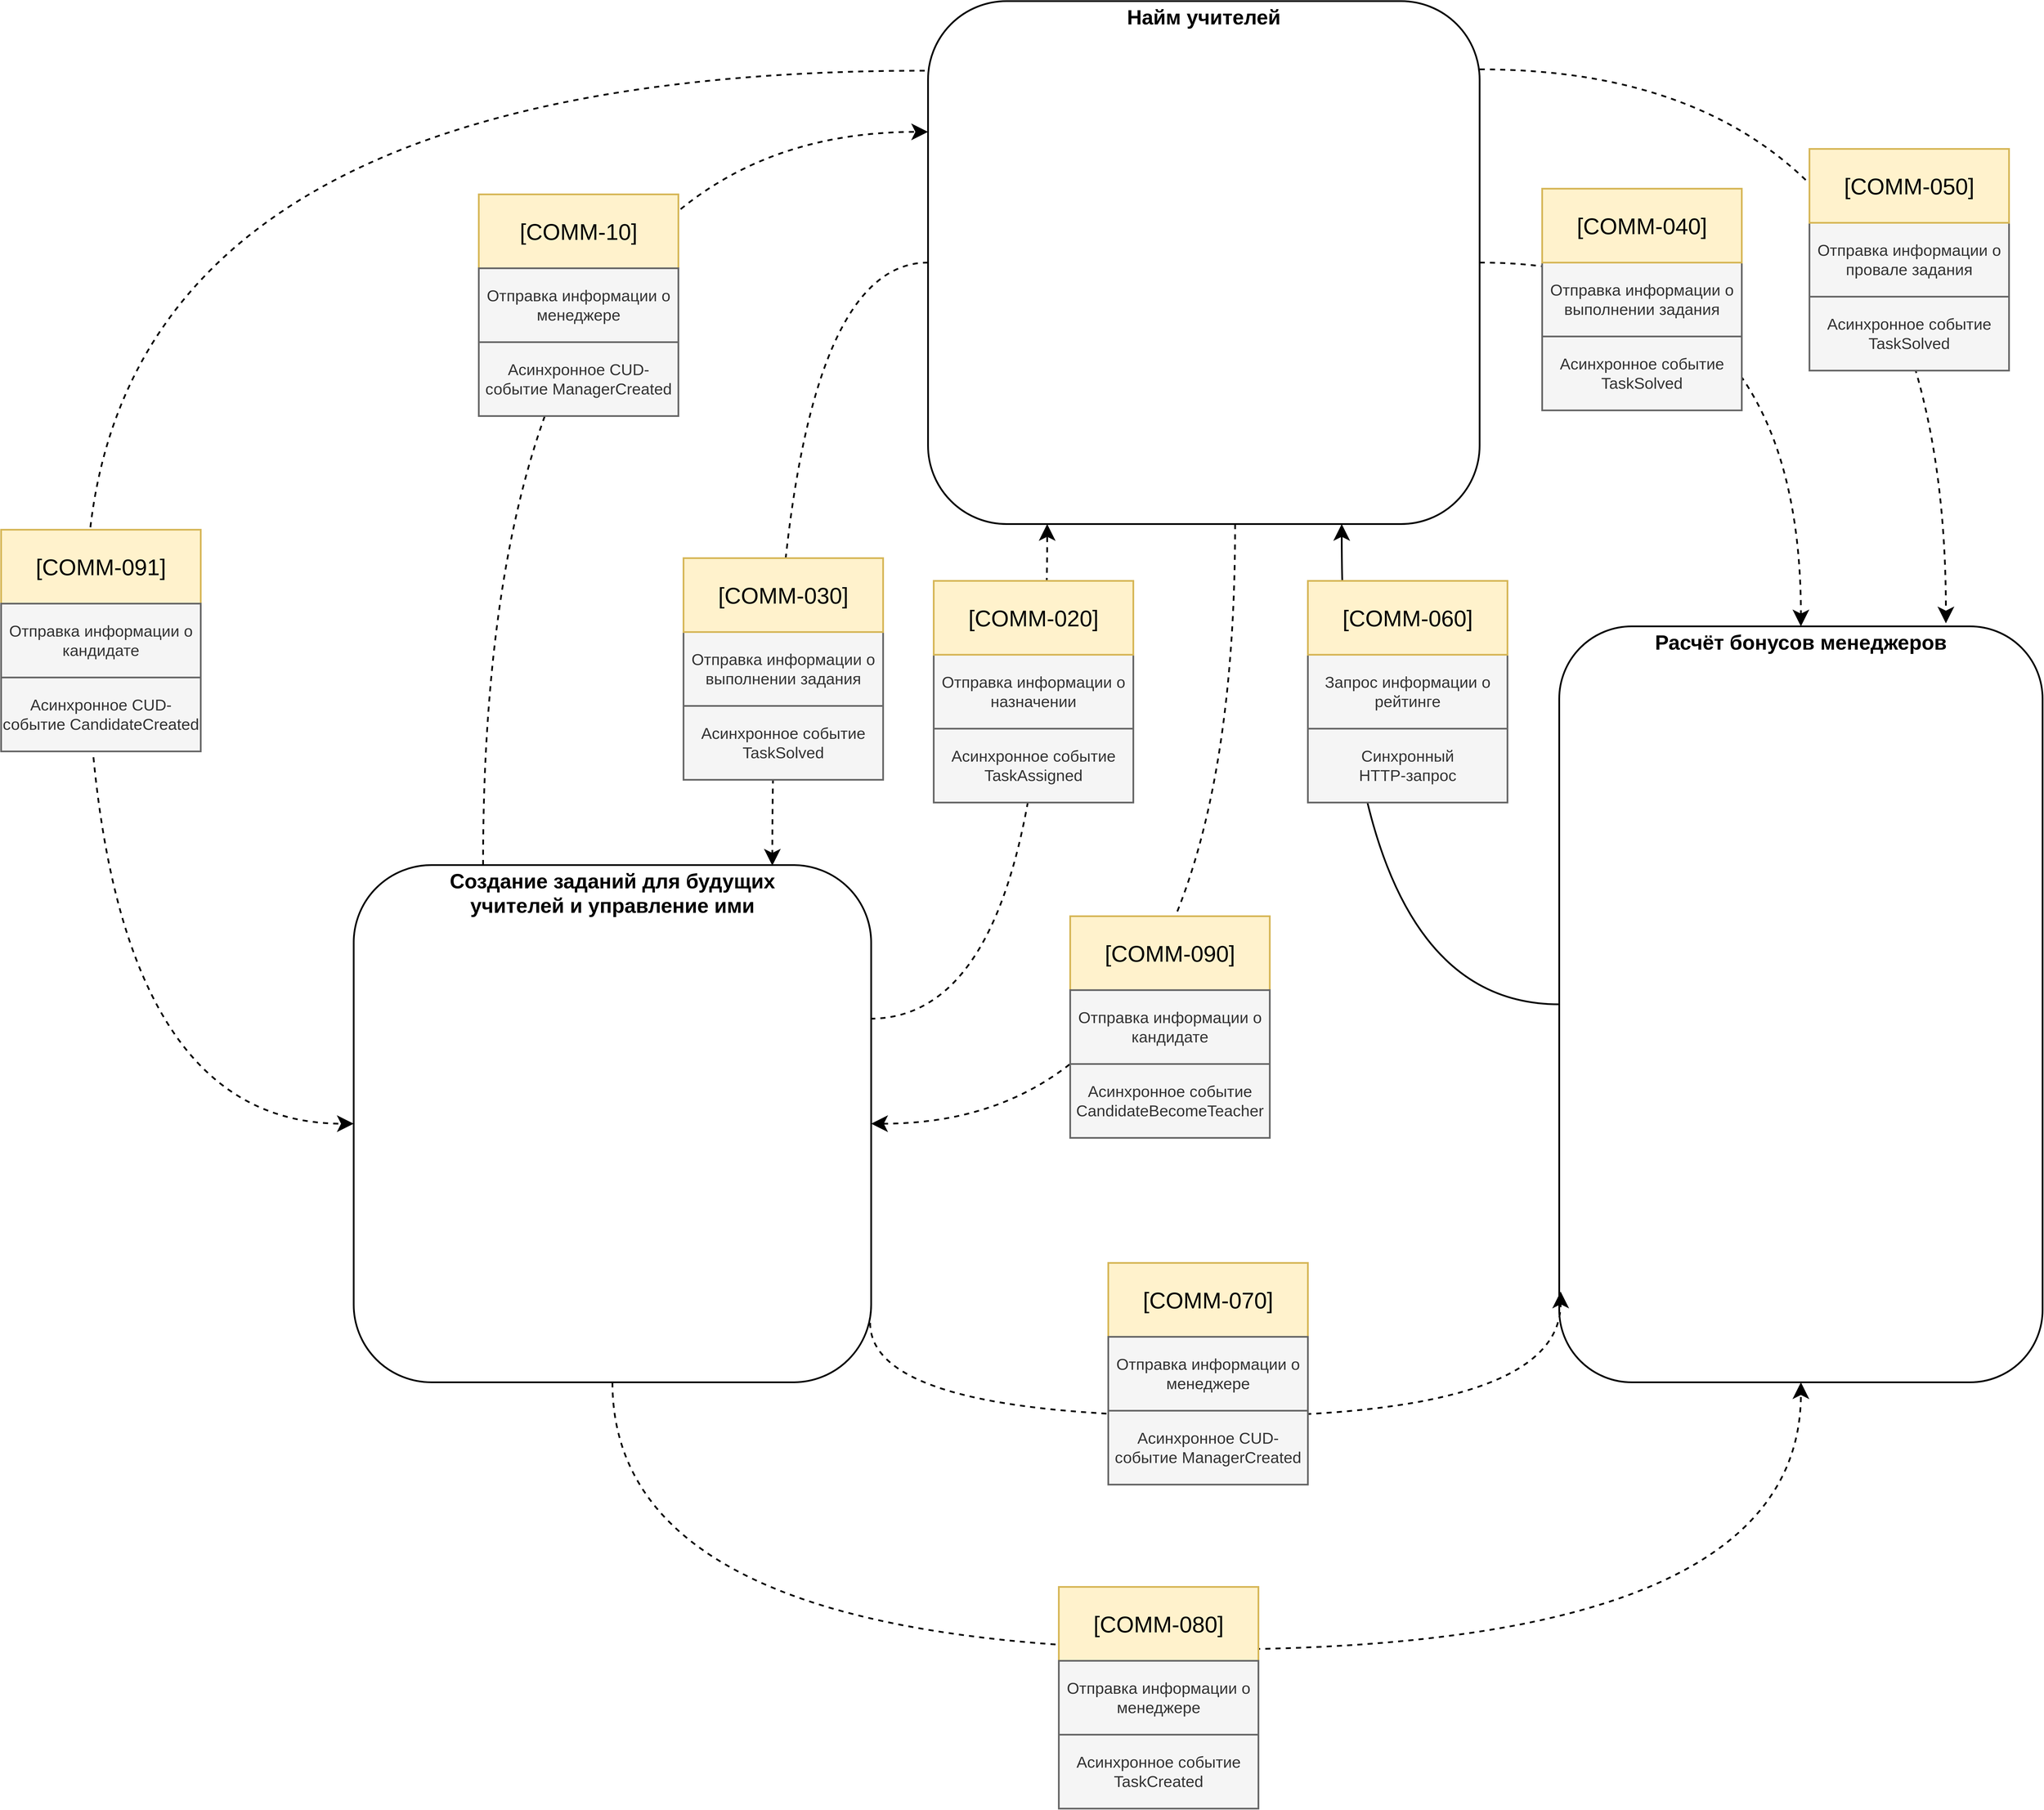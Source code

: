 <mxfile version="27.0.9">
  <diagram name="Страница — 1" id="C3g3TtoIz2z9NgcDx9gs">
    <mxGraphModel dx="7137" dy="4537" grid="1" gridSize="10" guides="1" tooltips="1" connect="1" arrows="1" fold="1" page="1" pageScale="1" pageWidth="827" pageHeight="1169" math="0" shadow="0">
      <root>
        <mxCell id="0" />
        <mxCell id="1" parent="0" />
        <mxCell id="ggSJOadMa6ppAcc97rQS-37" style="edgeStyle=orthogonalEdgeStyle;shape=connector;curved=1;rounded=0;orthogonalLoop=1;jettySize=auto;html=1;entryX=0.216;entryY=1;entryDx=0;entryDy=0;entryPerimeter=0;dashed=1;strokeColor=default;strokeWidth=3;align=center;verticalAlign=middle;fontFamily=Helvetica;fontSize=11;fontColor=default;labelBackgroundColor=default;endArrow=classic;endSize=20;exitX=0.998;exitY=0.297;exitDx=0;exitDy=0;exitPerimeter=0;" edge="1" parent="1" source="ggSJOadMa6ppAcc97rQS-3" target="ggSJOadMa6ppAcc97rQS-4">
          <mxGeometry relative="1" as="geometry" />
        </mxCell>
        <mxCell id="ggSJOadMa6ppAcc97rQS-44" style="edgeStyle=orthogonalEdgeStyle;shape=connector;curved=1;rounded=0;orthogonalLoop=1;jettySize=auto;html=1;entryX=0.75;entryY=1;entryDx=0;entryDy=0;strokeColor=default;strokeWidth=3;align=center;verticalAlign=middle;fontFamily=Helvetica;fontSize=11;fontColor=default;labelBackgroundColor=default;endArrow=classic;endSize=20;" edge="1" parent="1" source="ggSJOadMa6ppAcc97rQS-2" target="ggSJOadMa6ppAcc97rQS-4">
          <mxGeometry relative="1" as="geometry" />
        </mxCell>
        <mxCell id="ggSJOadMa6ppAcc97rQS-2" value="&lt;font style=&quot;font-size: 36px;&quot;&gt;Расчёт бонусов менеджеров&lt;/font&gt;" style="rounded=1;whiteSpace=wrap;html=1;fontFamily=Helvetica;fontSize=11;fontColor=default;labelBackgroundColor=default;verticalAlign=top;align=center;fontStyle=1;strokeWidth=3;" vertex="1" parent="1">
          <mxGeometry x="680" y="220" width="850" height="1330" as="geometry" />
        </mxCell>
        <mxCell id="ggSJOadMa6ppAcc97rQS-13" style="edgeStyle=orthogonalEdgeStyle;shape=connector;curved=1;rounded=0;orthogonalLoop=1;jettySize=auto;html=1;dashed=1;strokeColor=default;strokeWidth=3;align=center;verticalAlign=middle;fontFamily=Helvetica;fontSize=11;fontColor=default;labelBackgroundColor=default;endArrow=classic;entryX=0;entryY=0.25;entryDx=0;entryDy=0;exitX=0.25;exitY=0;exitDx=0;exitDy=0;endSize=20;" edge="1" parent="1" source="ggSJOadMa6ppAcc97rQS-3" target="ggSJOadMa6ppAcc97rQS-4">
          <mxGeometry relative="1" as="geometry">
            <mxPoint x="-820" y="-510" as="targetPoint" />
          </mxGeometry>
        </mxCell>
        <mxCell id="ggSJOadMa6ppAcc97rQS-51" style="edgeStyle=orthogonalEdgeStyle;shape=connector;curved=1;rounded=0;orthogonalLoop=1;jettySize=auto;html=1;entryX=0.5;entryY=1;entryDx=0;entryDy=0;dashed=1;strokeColor=default;strokeWidth=3;align=center;verticalAlign=middle;fontFamily=Helvetica;fontSize=11;fontColor=default;labelBackgroundColor=default;endArrow=classic;endSize=20;exitX=0.5;exitY=1;exitDx=0;exitDy=0;" edge="1" parent="1" source="ggSJOadMa6ppAcc97rQS-3" target="ggSJOadMa6ppAcc97rQS-2">
          <mxGeometry relative="1" as="geometry">
            <Array as="points">
              <mxPoint x="-985" y="2020" />
              <mxPoint x="1105" y="2020" />
            </Array>
          </mxGeometry>
        </mxCell>
        <mxCell id="ggSJOadMa6ppAcc97rQS-3" value="&lt;font style=&quot;font-size: 36px;&quot;&gt;Создание заданий для будущих &lt;br&gt;учителей и управление ими&lt;/font&gt;" style="rounded=1;whiteSpace=wrap;html=1;fontFamily=Helvetica;fontSize=11;fontColor=default;labelBackgroundColor=default;verticalAlign=top;align=center;fontStyle=1;strokeWidth=3;" vertex="1" parent="1">
          <mxGeometry x="-1440" y="640" width="910" height="910" as="geometry" />
        </mxCell>
        <mxCell id="ggSJOadMa6ppAcc97rQS-33" style="edgeStyle=orthogonalEdgeStyle;shape=connector;curved=1;rounded=0;orthogonalLoop=1;jettySize=auto;html=1;dashed=1;strokeColor=default;strokeWidth=3;align=center;verticalAlign=middle;fontFamily=Helvetica;fontSize=11;fontColor=default;labelBackgroundColor=default;endArrow=classic;endSize=20;" edge="1" parent="1" source="ggSJOadMa6ppAcc97rQS-4" target="ggSJOadMa6ppAcc97rQS-2">
          <mxGeometry relative="1" as="geometry" />
        </mxCell>
        <mxCell id="ggSJOadMa6ppAcc97rQS-56" style="edgeStyle=orthogonalEdgeStyle;shape=connector;curved=1;rounded=0;orthogonalLoop=1;jettySize=auto;html=1;dashed=1;strokeColor=default;strokeWidth=3;align=center;verticalAlign=middle;fontFamily=Helvetica;fontSize=11;fontColor=default;labelBackgroundColor=default;endArrow=classic;endSize=20;entryX=1;entryY=0.5;entryDx=0;entryDy=0;" edge="1" parent="1" source="ggSJOadMa6ppAcc97rQS-4" target="ggSJOadMa6ppAcc97rQS-3">
          <mxGeometry relative="1" as="geometry">
            <mxPoint x="55" y="990" as="targetPoint" />
            <Array as="points">
              <mxPoint x="110" y="1095" />
            </Array>
          </mxGeometry>
        </mxCell>
        <mxCell id="ggSJOadMa6ppAcc97rQS-4" value="&lt;font style=&quot;font-size: 36px;&quot;&gt;Найм учителей&lt;/font&gt;" style="rounded=1;whiteSpace=wrap;html=1;fontFamily=Helvetica;fontSize=11;fontColor=default;labelBackgroundColor=default;verticalAlign=top;align=center;fontStyle=1;strokeWidth=3;" vertex="1" parent="1">
          <mxGeometry x="-430" y="-880" width="970" height="920" as="geometry" />
        </mxCell>
        <mxCell id="ggSJOadMa6ppAcc97rQS-14" value="[COMM-10]" style="rounded=0;whiteSpace=wrap;html=1;fontFamily=Helvetica;fontSize=40;labelBackgroundColor=none;fillColor=#fff2cc;strokeColor=#d6b656;strokeWidth=3;" vertex="1" parent="1">
          <mxGeometry x="-1220" y="-540" width="351" height="130" as="geometry" />
        </mxCell>
        <mxCell id="ggSJOadMa6ppAcc97rQS-18" value="Отправка информации о менеджере" style="rounded=0;whiteSpace=wrap;html=1;fontFamily=Helvetica;fontSize=28;labelBackgroundColor=none;fillColor=#f5f5f5;strokeColor=#666666;fontColor=#333333;strokeWidth=3;" vertex="1" parent="1">
          <mxGeometry x="-1220" y="-410" width="351" height="130" as="geometry" />
        </mxCell>
        <mxCell id="ggSJOadMa6ppAcc97rQS-19" value="Асинхронное CUD-событие ManagerCreated" style="rounded=0;whiteSpace=wrap;html=1;fontFamily=Helvetica;fontSize=28;labelBackgroundColor=none;fillColor=#f5f5f5;strokeColor=#666666;fontColor=#333333;strokeWidth=3;" vertex="1" parent="1">
          <mxGeometry x="-1220" y="-280" width="351" height="130" as="geometry" />
        </mxCell>
        <mxCell id="ggSJOadMa6ppAcc97rQS-25" value="Отправка информации о назначении" style="rounded=0;whiteSpace=wrap;html=1;fontFamily=Helvetica;fontSize=28;labelBackgroundColor=none;fillColor=#f5f5f5;strokeColor=#666666;fontColor=#333333;strokeWidth=3;" vertex="1" parent="1">
          <mxGeometry x="-420" y="270" width="351" height="130" as="geometry" />
        </mxCell>
        <mxCell id="ggSJOadMa6ppAcc97rQS-26" value="Асинхронное событие TaskAssigned" style="rounded=0;whiteSpace=wrap;html=1;fontFamily=Helvetica;fontSize=28;labelBackgroundColor=none;fillColor=#f5f5f5;strokeColor=#666666;fontColor=#333333;strokeWidth=3;" vertex="1" parent="1">
          <mxGeometry x="-420" y="400" width="351" height="130" as="geometry" />
        </mxCell>
        <mxCell id="ggSJOadMa6ppAcc97rQS-27" value="[COMM-020]" style="rounded=0;whiteSpace=wrap;html=1;fontFamily=Helvetica;fontSize=40;labelBackgroundColor=none;fillColor=#fff2cc;strokeColor=#d6b656;strokeWidth=3;" vertex="1" parent="1">
          <mxGeometry x="-420" y="140" width="351" height="130" as="geometry" />
        </mxCell>
        <mxCell id="ggSJOadMa6ppAcc97rQS-29" style="edgeStyle=orthogonalEdgeStyle;shape=connector;curved=1;rounded=0;orthogonalLoop=1;jettySize=auto;html=1;entryX=0.809;entryY=0.001;entryDx=0;entryDy=0;entryPerimeter=0;dashed=1;strokeColor=default;strokeWidth=3;align=center;verticalAlign=middle;fontFamily=Helvetica;fontSize=11;fontColor=default;labelBackgroundColor=default;endArrow=classic;endSize=20;" edge="1" parent="1" source="ggSJOadMa6ppAcc97rQS-4" target="ggSJOadMa6ppAcc97rQS-3">
          <mxGeometry relative="1" as="geometry" />
        </mxCell>
        <mxCell id="ggSJOadMa6ppAcc97rQS-30" value="Отправка информации о выполнении задания" style="rounded=0;whiteSpace=wrap;html=1;fontFamily=Helvetica;fontSize=28;labelBackgroundColor=none;fillColor=#f5f5f5;strokeColor=#666666;fontColor=#333333;strokeWidth=3;" vertex="1" parent="1">
          <mxGeometry x="-860" y="230" width="351" height="130" as="geometry" />
        </mxCell>
        <mxCell id="ggSJOadMa6ppAcc97rQS-31" value="Асинхронное событие TaskSolved" style="rounded=0;whiteSpace=wrap;html=1;fontFamily=Helvetica;fontSize=28;labelBackgroundColor=none;fillColor=#f5f5f5;strokeColor=#666666;fontColor=#333333;strokeWidth=3;" vertex="1" parent="1">
          <mxGeometry x="-860" y="360" width="351" height="130" as="geometry" />
        </mxCell>
        <mxCell id="ggSJOadMa6ppAcc97rQS-32" value="[COMM-030]" style="rounded=0;whiteSpace=wrap;html=1;fontFamily=Helvetica;fontSize=40;labelBackgroundColor=none;fillColor=#fff2cc;strokeColor=#d6b656;strokeWidth=3;" vertex="1" parent="1">
          <mxGeometry x="-860" y="100" width="351" height="130" as="geometry" />
        </mxCell>
        <mxCell id="ggSJOadMa6ppAcc97rQS-34" value="Отправка информации о выполнении задания" style="rounded=0;whiteSpace=wrap;html=1;fontFamily=Helvetica;fontSize=28;labelBackgroundColor=none;fillColor=#f5f5f5;strokeColor=#666666;fontColor=#333333;strokeWidth=3;" vertex="1" parent="1">
          <mxGeometry x="650" y="-420" width="351" height="130" as="geometry" />
        </mxCell>
        <mxCell id="ggSJOadMa6ppAcc97rQS-35" value="Асинхронное событие TaskSolved" style="rounded=0;whiteSpace=wrap;html=1;fontFamily=Helvetica;fontSize=28;labelBackgroundColor=none;fillColor=#f5f5f5;strokeColor=#666666;fontColor=#333333;strokeWidth=3;" vertex="1" parent="1">
          <mxGeometry x="650" y="-290" width="351" height="130" as="geometry" />
        </mxCell>
        <mxCell id="ggSJOadMa6ppAcc97rQS-36" value="[COMM-040]" style="rounded=0;whiteSpace=wrap;html=1;fontFamily=Helvetica;fontSize=40;labelBackgroundColor=none;fillColor=#fff2cc;strokeColor=#d6b656;strokeWidth=3;" vertex="1" parent="1">
          <mxGeometry x="650" y="-550" width="351" height="130" as="geometry" />
        </mxCell>
        <mxCell id="ggSJOadMa6ppAcc97rQS-38" style="edgeStyle=orthogonalEdgeStyle;shape=connector;curved=1;rounded=0;orthogonalLoop=1;jettySize=auto;html=1;dashed=1;strokeColor=default;strokeWidth=3;align=center;verticalAlign=middle;fontFamily=Helvetica;fontSize=11;fontColor=default;labelBackgroundColor=default;endArrow=classic;entryX=0.8;entryY=-0.004;entryDx=0;entryDy=0;entryPerimeter=0;endSize=20;" edge="1" parent="1" source="ggSJOadMa6ppAcc97rQS-4" target="ggSJOadMa6ppAcc97rQS-2">
          <mxGeometry relative="1" as="geometry">
            <mxPoint x="880" y="-830" as="sourcePoint" />
            <mxPoint x="1445" y="-190" as="targetPoint" />
            <Array as="points">
              <mxPoint x="1360" y="-760" />
            </Array>
          </mxGeometry>
        </mxCell>
        <mxCell id="ggSJOadMa6ppAcc97rQS-39" value="Отправка информации о провале задания" style="rounded=0;whiteSpace=wrap;html=1;fontFamily=Helvetica;fontSize=28;labelBackgroundColor=none;fillColor=#f5f5f5;strokeColor=#666666;fontColor=#333333;strokeWidth=3;" vertex="1" parent="1">
          <mxGeometry x="1120" y="-490" width="351" height="130" as="geometry" />
        </mxCell>
        <mxCell id="ggSJOadMa6ppAcc97rQS-40" value="Асинхронное событие TaskSolved" style="rounded=0;whiteSpace=wrap;html=1;fontFamily=Helvetica;fontSize=28;labelBackgroundColor=none;fillColor=#f5f5f5;strokeColor=#666666;fontColor=#333333;strokeWidth=3;" vertex="1" parent="1">
          <mxGeometry x="1120" y="-360" width="351" height="130" as="geometry" />
        </mxCell>
        <mxCell id="ggSJOadMa6ppAcc97rQS-41" value="[COMM-050]" style="rounded=0;whiteSpace=wrap;html=1;fontFamily=Helvetica;fontSize=40;labelBackgroundColor=none;fillColor=#fff2cc;strokeColor=#d6b656;strokeWidth=3;" vertex="1" parent="1">
          <mxGeometry x="1120" y="-620" width="351" height="130" as="geometry" />
        </mxCell>
        <mxCell id="ggSJOadMa6ppAcc97rQS-45" value="Запрос информации о рейтинге" style="rounded=0;whiteSpace=wrap;html=1;fontFamily=Helvetica;fontSize=28;labelBackgroundColor=none;fillColor=#f5f5f5;strokeColor=#666666;fontColor=#333333;strokeWidth=3;" vertex="1" parent="1">
          <mxGeometry x="238" y="270" width="351" height="130" as="geometry" />
        </mxCell>
        <mxCell id="ggSJOadMa6ppAcc97rQS-46" value="Синхронный &lt;br&gt;HTTP-запрос" style="rounded=0;whiteSpace=wrap;html=1;fontFamily=Helvetica;fontSize=28;labelBackgroundColor=none;fillColor=#f5f5f5;strokeColor=#666666;fontColor=#333333;strokeWidth=3;" vertex="1" parent="1">
          <mxGeometry x="238" y="400" width="351" height="130" as="geometry" />
        </mxCell>
        <mxCell id="ggSJOadMa6ppAcc97rQS-47" value="[COMM-060]" style="rounded=0;whiteSpace=wrap;html=1;fontFamily=Helvetica;fontSize=40;labelBackgroundColor=none;fillColor=#fff2cc;strokeColor=#d6b656;strokeWidth=3;" vertex="1" parent="1">
          <mxGeometry x="238" y="140" width="351" height="130" as="geometry" />
        </mxCell>
        <mxCell id="ggSJOadMa6ppAcc97rQS-49" style="edgeStyle=orthogonalEdgeStyle;shape=connector;curved=1;rounded=0;orthogonalLoop=1;jettySize=auto;html=1;entryX=0.003;entryY=0.88;entryDx=0;entryDy=0;entryPerimeter=0;dashed=1;strokeColor=default;strokeWidth=3;align=center;verticalAlign=middle;fontFamily=Helvetica;fontSize=11;fontColor=default;labelBackgroundColor=default;endArrow=classic;endSize=20;exitX=0.998;exitY=0.885;exitDx=0;exitDy=0;exitPerimeter=0;" edge="1" parent="1" source="ggSJOadMa6ppAcc97rQS-3" target="ggSJOadMa6ppAcc97rQS-2">
          <mxGeometry relative="1" as="geometry">
            <Array as="points">
              <mxPoint x="-532" y="1610" />
              <mxPoint x="683" y="1610" />
            </Array>
          </mxGeometry>
        </mxCell>
        <mxCell id="ggSJOadMa6ppAcc97rQS-20" value="[COMM-070]" style="rounded=0;whiteSpace=wrap;html=1;fontFamily=Helvetica;fontSize=40;labelBackgroundColor=none;fillColor=#fff2cc;strokeColor=#d6b656;strokeWidth=3;" vertex="1" parent="1">
          <mxGeometry x="-113" y="1340" width="351" height="130" as="geometry" />
        </mxCell>
        <mxCell id="ggSJOadMa6ppAcc97rQS-21" value="Отправка информации о менеджере" style="rounded=0;whiteSpace=wrap;html=1;fontFamily=Helvetica;fontSize=28;labelBackgroundColor=none;fillColor=#f5f5f5;strokeColor=#666666;fontColor=#333333;strokeWidth=3;" vertex="1" parent="1">
          <mxGeometry x="-113" y="1470" width="351" height="130" as="geometry" />
        </mxCell>
        <mxCell id="ggSJOadMa6ppAcc97rQS-22" value="Асинхронное CUD-событие ManagerCreated" style="rounded=0;whiteSpace=wrap;html=1;fontFamily=Helvetica;fontSize=28;labelBackgroundColor=none;fillColor=#f5f5f5;strokeColor=#666666;fontColor=#333333;strokeWidth=3;" vertex="1" parent="1">
          <mxGeometry x="-113" y="1600" width="351" height="130" as="geometry" />
        </mxCell>
        <mxCell id="ggSJOadMa6ppAcc97rQS-53" value="[COMM-080]" style="rounded=0;whiteSpace=wrap;html=1;fontFamily=Helvetica;fontSize=40;labelBackgroundColor=none;fillColor=#fff2cc;strokeColor=#d6b656;strokeWidth=3;" vertex="1" parent="1">
          <mxGeometry x="-200" y="1910" width="351" height="130" as="geometry" />
        </mxCell>
        <mxCell id="ggSJOadMa6ppAcc97rQS-54" value="Отправка информации о менеджере" style="rounded=0;whiteSpace=wrap;html=1;fontFamily=Helvetica;fontSize=28;labelBackgroundColor=none;fillColor=#f5f5f5;strokeColor=#666666;fontColor=#333333;strokeWidth=3;" vertex="1" parent="1">
          <mxGeometry x="-200" y="2040" width="351" height="130" as="geometry" />
        </mxCell>
        <mxCell id="ggSJOadMa6ppAcc97rQS-55" value="Асинхронное событие TaskCreated" style="rounded=0;whiteSpace=wrap;html=1;fontFamily=Helvetica;fontSize=28;labelBackgroundColor=none;fillColor=#f5f5f5;strokeColor=#666666;fontColor=#333333;strokeWidth=3;" vertex="1" parent="1">
          <mxGeometry x="-200" y="2170" width="351" height="130" as="geometry" />
        </mxCell>
        <mxCell id="ggSJOadMa6ppAcc97rQS-57" value="[COMM-090]" style="rounded=0;whiteSpace=wrap;html=1;fontFamily=Helvetica;fontSize=40;labelBackgroundColor=none;fillColor=#fff2cc;strokeColor=#d6b656;strokeWidth=3;" vertex="1" parent="1">
          <mxGeometry x="-180" y="730" width="351" height="130" as="geometry" />
        </mxCell>
        <mxCell id="ggSJOadMa6ppAcc97rQS-58" value="Отправка информации о кандидате" style="rounded=0;whiteSpace=wrap;html=1;fontFamily=Helvetica;fontSize=28;labelBackgroundColor=none;fillColor=#f5f5f5;strokeColor=#666666;fontColor=#333333;strokeWidth=3;" vertex="1" parent="1">
          <mxGeometry x="-180" y="860" width="351" height="130" as="geometry" />
        </mxCell>
        <mxCell id="ggSJOadMa6ppAcc97rQS-59" value="Асинхронное событие CandidateBecomeTeacher" style="rounded=0;whiteSpace=wrap;html=1;fontFamily=Helvetica;fontSize=28;labelBackgroundColor=none;fillColor=#f5f5f5;strokeColor=#666666;fontColor=#333333;strokeWidth=3;" vertex="1" parent="1">
          <mxGeometry x="-180" y="990" width="351" height="130" as="geometry" />
        </mxCell>
        <mxCell id="ggSJOadMa6ppAcc97rQS-60" style="edgeStyle=orthogonalEdgeStyle;shape=connector;curved=1;rounded=0;orthogonalLoop=1;jettySize=auto;html=1;dashed=1;strokeColor=default;strokeWidth=3;align=center;verticalAlign=middle;fontFamily=Helvetica;fontSize=11;fontColor=default;labelBackgroundColor=default;endArrow=classic;endSize=20;entryX=0;entryY=0.5;entryDx=0;entryDy=0;exitX=-0.006;exitY=0.133;exitDx=0;exitDy=0;exitPerimeter=0;" edge="1" parent="1" source="ggSJOadMa6ppAcc97rQS-4" target="ggSJOadMa6ppAcc97rQS-3">
          <mxGeometry relative="1" as="geometry">
            <mxPoint x="-2060" y="455" as="targetPoint" />
            <mxPoint x="-1420" y="-600" as="sourcePoint" />
            <Array as="points">
              <mxPoint x="-1910" y="-758" />
              <mxPoint x="-1910" y="1095" />
            </Array>
          </mxGeometry>
        </mxCell>
        <mxCell id="ggSJOadMa6ppAcc97rQS-61" value="[COMM-091]" style="rounded=0;whiteSpace=wrap;html=1;fontFamily=Helvetica;fontSize=40;labelBackgroundColor=none;fillColor=#fff2cc;strokeColor=#d6b656;strokeWidth=3;" vertex="1" parent="1">
          <mxGeometry x="-2060" y="50" width="351" height="130" as="geometry" />
        </mxCell>
        <mxCell id="ggSJOadMa6ppAcc97rQS-62" value="Отправка информации о кандидате" style="rounded=0;whiteSpace=wrap;html=1;fontFamily=Helvetica;fontSize=28;labelBackgroundColor=none;fillColor=#f5f5f5;strokeColor=#666666;fontColor=#333333;strokeWidth=3;" vertex="1" parent="1">
          <mxGeometry x="-2060" y="180" width="351" height="130" as="geometry" />
        </mxCell>
        <mxCell id="ggSJOadMa6ppAcc97rQS-63" value="Асинхронное CUD-событие CandidateCreated" style="rounded=0;whiteSpace=wrap;html=1;fontFamily=Helvetica;fontSize=28;labelBackgroundColor=none;fillColor=#f5f5f5;strokeColor=#666666;fontColor=#333333;strokeWidth=3;" vertex="1" parent="1">
          <mxGeometry x="-2060" y="310" width="351" height="130" as="geometry" />
        </mxCell>
      </root>
    </mxGraphModel>
  </diagram>
</mxfile>
